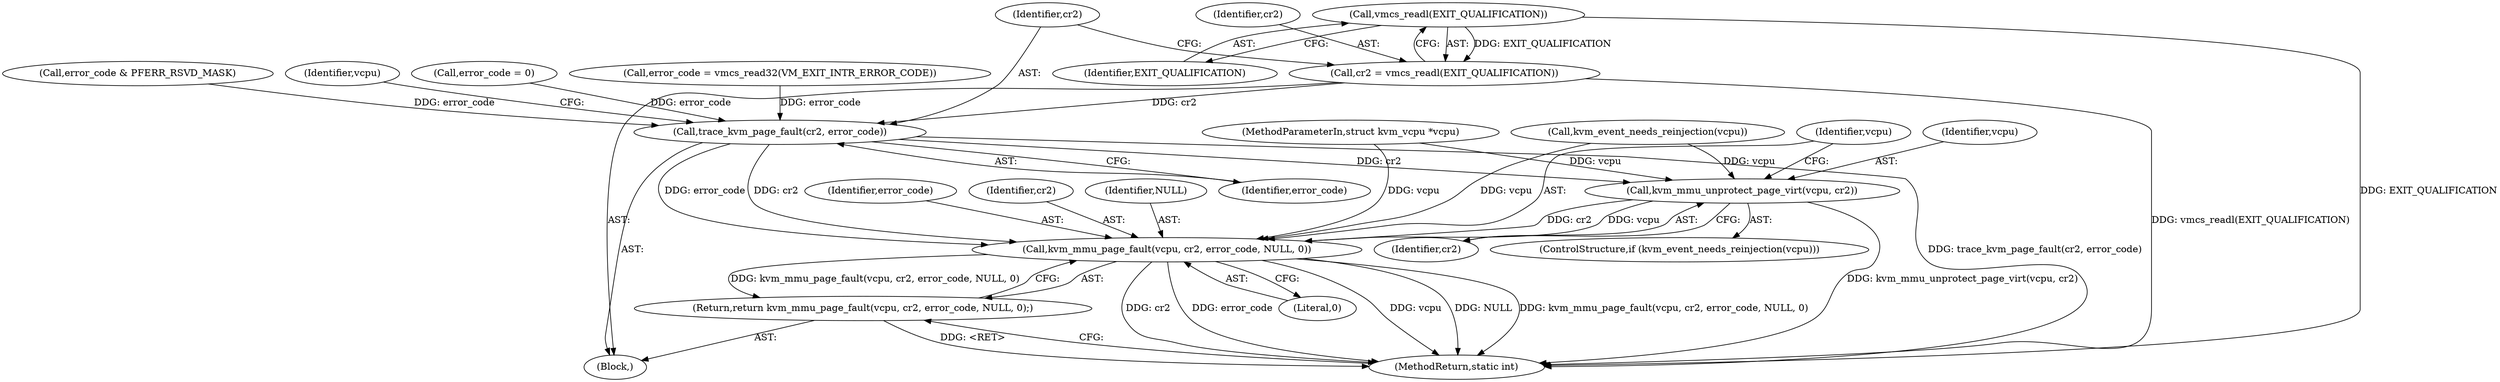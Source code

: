 digraph "0_linux_ef85b67385436ddc1998f45f1d6a210f935b3388@API" {
"1000277" [label="(Call,vmcs_readl(EXIT_QUALIFICATION))"];
"1000275" [label="(Call,cr2 = vmcs_readl(EXIT_QUALIFICATION))"];
"1000279" [label="(Call,trace_kvm_page_fault(cr2, error_code))"];
"1000285" [label="(Call,kvm_mmu_unprotect_page_virt(vcpu, cr2))"];
"1000289" [label="(Call,kvm_mmu_page_fault(vcpu, cr2, error_code, NULL, 0))"];
"1000288" [label="(Return,return kvm_mmu_page_fault(vcpu, cr2, error_code, NULL, 0);)"];
"1000283" [label="(Call,kvm_event_needs_reinjection(vcpu))"];
"1000277" [label="(Call,vmcs_readl(EXIT_QUALIFICATION))"];
"1000276" [label="(Identifier,cr2)"];
"1000294" [label="(Literal,0)"];
"1000282" [label="(ControlStructure,if (kvm_event_needs_reinjection(vcpu)))"];
"1000107" [label="(MethodParameterIn,struct kvm_vcpu *vcpu)"];
"1000288" [label="(Return,return kvm_mmu_page_fault(vcpu, cr2, error_code, NULL, 0);)"];
"1000281" [label="(Identifier,error_code)"];
"1000290" [label="(Identifier,vcpu)"];
"1000292" [label="(Identifier,error_code)"];
"1000291" [label="(Identifier,cr2)"];
"1000286" [label="(Identifier,vcpu)"];
"1000205" [label="(Call,error_code & PFERR_RSVD_MASK)"];
"1000284" [label="(Identifier,vcpu)"];
"1000280" [label="(Identifier,cr2)"];
"1000454" [label="(MethodReturn,static int)"];
"1000184" [label="(Call,error_code = 0)"];
"1000275" [label="(Call,cr2 = vmcs_readl(EXIT_QUALIFICATION))"];
"1000285" [label="(Call,kvm_mmu_unprotect_page_virt(vcpu, cr2))"];
"1000272" [label="(Block,)"];
"1000191" [label="(Call,error_code = vmcs_read32(VM_EXIT_INTR_ERROR_CODE))"];
"1000287" [label="(Identifier,cr2)"];
"1000293" [label="(Identifier,NULL)"];
"1000278" [label="(Identifier,EXIT_QUALIFICATION)"];
"1000279" [label="(Call,trace_kvm_page_fault(cr2, error_code))"];
"1000289" [label="(Call,kvm_mmu_page_fault(vcpu, cr2, error_code, NULL, 0))"];
"1000277" -> "1000275"  [label="AST: "];
"1000277" -> "1000278"  [label="CFG: "];
"1000278" -> "1000277"  [label="AST: "];
"1000275" -> "1000277"  [label="CFG: "];
"1000277" -> "1000454"  [label="DDG: EXIT_QUALIFICATION"];
"1000277" -> "1000275"  [label="DDG: EXIT_QUALIFICATION"];
"1000275" -> "1000272"  [label="AST: "];
"1000276" -> "1000275"  [label="AST: "];
"1000280" -> "1000275"  [label="CFG: "];
"1000275" -> "1000454"  [label="DDG: vmcs_readl(EXIT_QUALIFICATION)"];
"1000275" -> "1000279"  [label="DDG: cr2"];
"1000279" -> "1000272"  [label="AST: "];
"1000279" -> "1000281"  [label="CFG: "];
"1000280" -> "1000279"  [label="AST: "];
"1000281" -> "1000279"  [label="AST: "];
"1000284" -> "1000279"  [label="CFG: "];
"1000279" -> "1000454"  [label="DDG: trace_kvm_page_fault(cr2, error_code)"];
"1000184" -> "1000279"  [label="DDG: error_code"];
"1000205" -> "1000279"  [label="DDG: error_code"];
"1000191" -> "1000279"  [label="DDG: error_code"];
"1000279" -> "1000285"  [label="DDG: cr2"];
"1000279" -> "1000289"  [label="DDG: cr2"];
"1000279" -> "1000289"  [label="DDG: error_code"];
"1000285" -> "1000282"  [label="AST: "];
"1000285" -> "1000287"  [label="CFG: "];
"1000286" -> "1000285"  [label="AST: "];
"1000287" -> "1000285"  [label="AST: "];
"1000290" -> "1000285"  [label="CFG: "];
"1000285" -> "1000454"  [label="DDG: kvm_mmu_unprotect_page_virt(vcpu, cr2)"];
"1000283" -> "1000285"  [label="DDG: vcpu"];
"1000107" -> "1000285"  [label="DDG: vcpu"];
"1000285" -> "1000289"  [label="DDG: vcpu"];
"1000285" -> "1000289"  [label="DDG: cr2"];
"1000289" -> "1000288"  [label="AST: "];
"1000289" -> "1000294"  [label="CFG: "];
"1000290" -> "1000289"  [label="AST: "];
"1000291" -> "1000289"  [label="AST: "];
"1000292" -> "1000289"  [label="AST: "];
"1000293" -> "1000289"  [label="AST: "];
"1000294" -> "1000289"  [label="AST: "];
"1000288" -> "1000289"  [label="CFG: "];
"1000289" -> "1000454"  [label="DDG: cr2"];
"1000289" -> "1000454"  [label="DDG: error_code"];
"1000289" -> "1000454"  [label="DDG: vcpu"];
"1000289" -> "1000454"  [label="DDG: NULL"];
"1000289" -> "1000454"  [label="DDG: kvm_mmu_page_fault(vcpu, cr2, error_code, NULL, 0)"];
"1000289" -> "1000288"  [label="DDG: kvm_mmu_page_fault(vcpu, cr2, error_code, NULL, 0)"];
"1000283" -> "1000289"  [label="DDG: vcpu"];
"1000107" -> "1000289"  [label="DDG: vcpu"];
"1000288" -> "1000272"  [label="AST: "];
"1000454" -> "1000288"  [label="CFG: "];
"1000288" -> "1000454"  [label="DDG: <RET>"];
}
